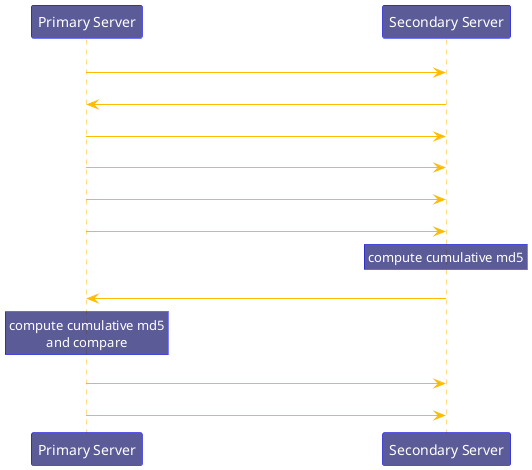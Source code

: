 @startuml
skinparam DefaultTextAlignment CENTER
skinparam DefaultFontColor #ffffff
skinparam ArrowColor #ffbb00
skinparam sequenceMessageAlign CENTER
skinparam NoteTextAlignment CENTER
skinparam NoteBackgroundColor #060662a8
skinparam NoteBorderColor #0000ff
skinparam ParticipantBackgroundColor #060662a8
skinparam ParticipantBorderColor #0000ff
skinparam PathHoverColor #ffbb00
skinparam SequenceLifeLineBorderColor #ffbb00
participant "Primary Server" as ps
participant "Secondary Server" as ss
skinparam sequenceMessageAlign CENTER
skinparam NoteTextAlignment CENTER
ps ->ss: FILE <NAME> SIZE <BYTE_SIZE> BLOCKS <NO_BLOCKS> 
ss -> ps : PORT <PORT_NO>
ps->ss: OK
ps->ss: BLOCK 1
ps->ss: BLOCK 2
ps->ss: ... (until block 10)
rnote over ss
compute cumulative md5
end note
ss -> ps: MD5 <CALCULATED MD5>
rnote over ps
compute cumulative md5
and compare
end note
ps->ss: OK
ps->ss: (repeat from BLOCK 1 until end of transfer)

@enduml